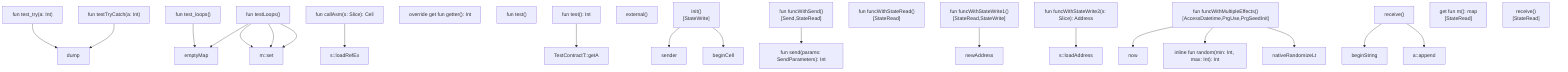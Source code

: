 graph TD
    node_12["inline fun random(min: Int, max: Int): Int"]
    node_15["fun send(params: SendParameters): Int"]
    node_17["fun test_try(a: Int)"]
    node_18["fun test_loops()"]
    node_19["fun testTryCatch(a: Int)"]
    node_20["fun testLoops()"]
    node_21["fun callAsm(s: Slice): Cell"]
    node_22["override get fun getter(): Int"]
    node_23["fun test()"]
    node_24["fun test(): Int"]
    node_25["external()"]
    node_26["init()
[StateWrite<addr,b,s>]"]
    node_27["fun funcWithSend()
[Send,StateRead<addr>]"]
    node_28["fun funcWithStateRead()
[StateRead<addr>]"]
    node_29["fun funcWithStateWrite1()
[StateRead<b,addr,s>,StateWrite<addr>]"]
    node_30["fun funcWithStateWrite2(s: Slice): Address"]
    node_31["fun funcWithMultipleEffects()
[AccessDatetime,PrgUse,PrgSeedInit]"]
    node_32["receive()"]
    node_33["get fun m(): map<Int, Int>
[StateRead<m>]"]
    node_34["receive()
[StateRead<m>]"]
    node_35["dump"]
    node_36["emptyMap"]
    node_37["m::set"]
    node_38["s::loadRefEx"]
    node_39["TestContractT::getA"]
    node_40["sender"]
    node_41["beginCell"]
    node_42["newAddress"]
    node_43["s::loadAddress"]
    node_44["now"]
    node_45["nativeRandomizeLt"]
    node_46["beginString"]
    node_47["a::append"]
    node_17 --> node_35
    node_18 --> node_36
    node_19 --> node_35
    node_20 --> node_36
    node_20 --> node_37
    node_20 --> node_37
    node_20 --> node_37
    node_21 --> node_38
    node_24 --> node_39
    node_26 --> node_40
    node_26 --> node_41
    node_27 --> node_15
    node_29 --> node_42
    node_30 --> node_43
    node_31 --> node_44
    node_31 --> node_12
    node_31 --> node_45
    node_32 --> node_46
    node_32 --> node_47